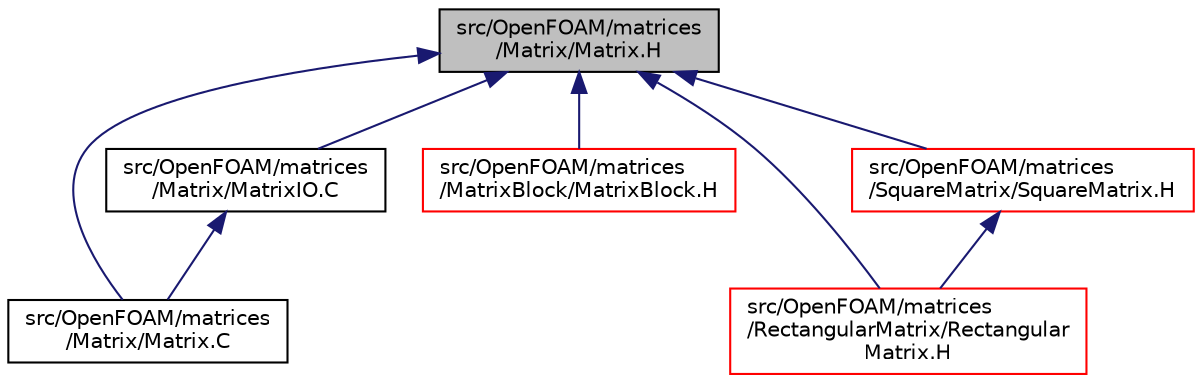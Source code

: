 digraph "src/OpenFOAM/matrices/Matrix/Matrix.H"
{
  bgcolor="transparent";
  edge [fontname="Helvetica",fontsize="10",labelfontname="Helvetica",labelfontsize="10"];
  node [fontname="Helvetica",fontsize="10",shape=record];
  Node99 [label="src/OpenFOAM/matrices\l/Matrix/Matrix.H",height=0.2,width=0.4,color="black", fillcolor="grey75", style="filled", fontcolor="black"];
  Node99 -> Node100 [dir="back",color="midnightblue",fontsize="10",style="solid",fontname="Helvetica"];
  Node100 [label="src/OpenFOAM/matrices\l/Matrix/Matrix.C",height=0.2,width=0.4,color="black",URL="$a11735.html"];
  Node99 -> Node101 [dir="back",color="midnightblue",fontsize="10",style="solid",fontname="Helvetica"];
  Node101 [label="src/OpenFOAM/matrices\l/Matrix/MatrixIO.C",height=0.2,width=0.4,color="black",URL="$a11744.html"];
  Node101 -> Node100 [dir="back",color="midnightblue",fontsize="10",style="solid",fontname="Helvetica"];
  Node99 -> Node102 [dir="back",color="midnightblue",fontsize="10",style="solid",fontname="Helvetica"];
  Node102 [label="src/OpenFOAM/matrices\l/MatrixBlock/MatrixBlock.H",height=0.2,width=0.4,color="red",URL="$a11750.html"];
  Node99 -> Node105 [dir="back",color="midnightblue",fontsize="10",style="solid",fontname="Helvetica"];
  Node105 [label="src/OpenFOAM/matrices\l/RectangularMatrix/Rectangular\lMatrix.H",height=0.2,width=0.4,color="red",URL="$a11765.html"];
  Node99 -> Node3010 [dir="back",color="midnightblue",fontsize="10",style="solid",fontname="Helvetica"];
  Node3010 [label="src/OpenFOAM/matrices\l/SquareMatrix/SquareMatrix.H",height=0.2,width=0.4,color="red",URL="$a11807.html"];
  Node3010 -> Node105 [dir="back",color="midnightblue",fontsize="10",style="solid",fontname="Helvetica"];
}
